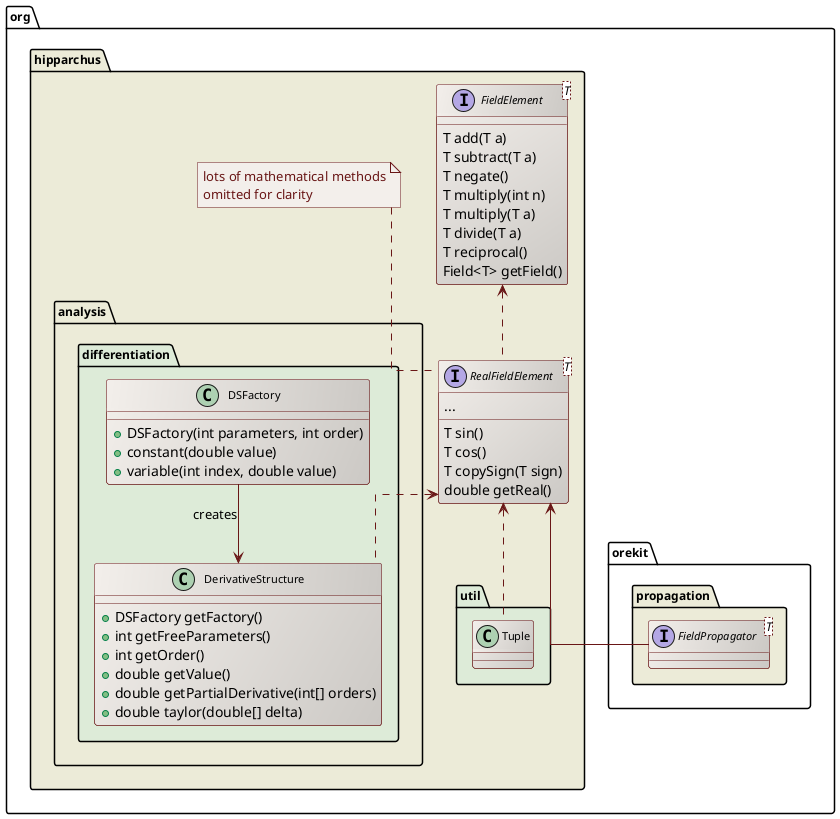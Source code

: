' Copyright 2002-2020 CS GROUP
' Licensed to CS GROUP (CS) under one or more
' contributor license agreements.  See the NOTICE file distributed with
' this work for additional information regarding copyright ownership.
' CS licenses this file to You under the Apache License, Version 2.0
' (the "License"); you may not use this file except in compliance with
' the License.  You may obtain a copy of the License at
'
'   http://www.apache.org/licenses/LICENSE-2.0
'
' Unless required by applicable law or agreed to in writing, software
' distributed under the License is distributed on an "AS IS" BASIS,
' WITHOUT WARRANTIES OR CONDITIONS OF ANY KIND, either express or implied.
' See the License for the specific language governing permissions and
' limitations under the License.
 
@startuml

  skinparam svek                  true
  skinparam ClassBackgroundColor  #F3EFEB/CCC9C5
  skinparam ClassArrowColor       #691616
  skinparam ClassBorderColor      #691616
  skinparam NoteBackgroundColor   #F3EFEB
  skinparam NoteBorderColor       #691616
  skinparam NoteFontColor         #691616
  skinparam ClassFontSize         11
  skinparam PackageFontSize       12
  skinparam linetype              ortho

  package org.hipparchus #ECEBD8 {

    interface "FieldElement<T>" as FieldElement_T_ {
      T add(T a)
      T subtract(T a)
      T negate()
      T multiply(int n)
      T multiply(T a)
      T divide(T a)
      T reciprocal()
      Field<T> getField()
    }

    interface "RealFieldElement<T>" as RealFieldElement_T_ {
      T sin()
      T cos()
      ...
      T copySign(T sign)
      double getReal()
    }
    note top
      lots of mathematical methods
      omitted for clarity
    end note

    package analysis.differentiation #DDEBD8  {

        class DSFactory {
          +DSFactory(int parameters, int order)
          +constant(double value)
          +variable(int index, double value)
        }

        class DerivativeStructure {
          +DSFactory getFactory()
          +int getFreeParameters()
          +int getOrder()
          +double getValue()
          +double getPartialDerivative(int[] orders)
          +double taylor(double[] delta)
        }

        FieldElement_T_     <..      RealFieldElement_T_
        RealFieldElement_T_     <..      DerivativeStructure
        DSFactory           --> DerivativeStructure : creates
    }

    package util #DDEBD8  {
       RealFieldElement_T_     <..      Tuple
    }

  }

  package org.orekit.propagation #ECEBD8 {
      interface "FieldPropagator<T>" as FieldPropagator_T_ {
      }
      RealFieldElement_T_ <-- FieldPropagator_T_
  }

@enduml
